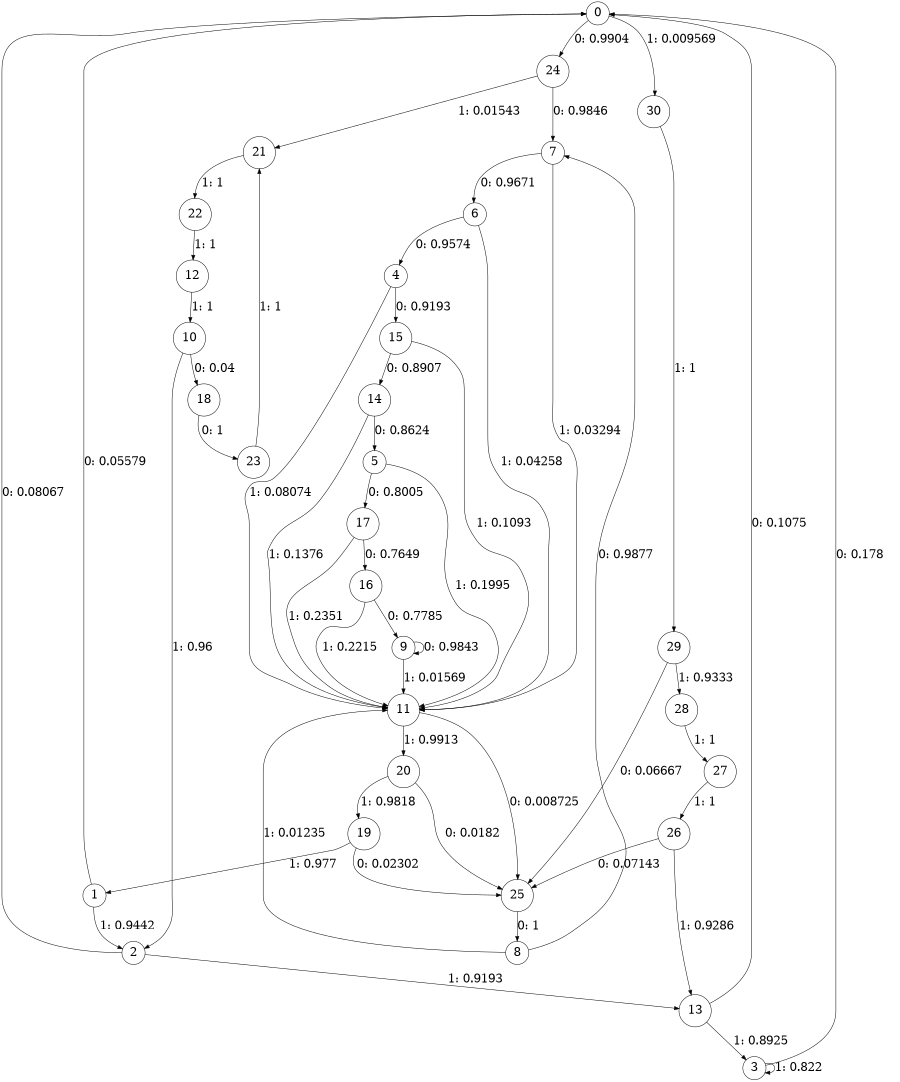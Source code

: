 digraph "ch3_both_grouped_df_L11" {
size = "6,8.5";
ratio = "fill";
node [shape = circle];
node [fontsize = 24];
edge [fontsize = 24];
0 -> 24 [label = "0: 0.9904   "];
0 -> 30 [label = "1: 0.009569  "];
1 -> 0 [label = "0: 0.05579  "];
1 -> 2 [label = "1: 0.9442   "];
2 -> 0 [label = "0: 0.08067  "];
2 -> 13 [label = "1: 0.9193   "];
3 -> 0 [label = "0: 0.178    "];
3 -> 3 [label = "1: 0.822    "];
4 -> 15 [label = "0: 0.9193   "];
4 -> 11 [label = "1: 0.08074  "];
5 -> 17 [label = "0: 0.8005   "];
5 -> 11 [label = "1: 0.1995   "];
6 -> 4 [label = "0: 0.9574   "];
6 -> 11 [label = "1: 0.04258  "];
7 -> 6 [label = "0: 0.9671   "];
7 -> 11 [label = "1: 0.03294  "];
8 -> 7 [label = "0: 0.9877   "];
8 -> 11 [label = "1: 0.01235  "];
9 -> 9 [label = "0: 0.9843   "];
9 -> 11 [label = "1: 0.01569  "];
10 -> 18 [label = "0: 0.04     "];
10 -> 2 [label = "1: 0.96     "];
11 -> 25 [label = "0: 0.008725  "];
11 -> 20 [label = "1: 0.9913   "];
12 -> 10 [label = "1: 1        "];
13 -> 0 [label = "0: 0.1075   "];
13 -> 3 [label = "1: 0.8925   "];
14 -> 5 [label = "0: 0.8624   "];
14 -> 11 [label = "1: 0.1376   "];
15 -> 14 [label = "0: 0.8907   "];
15 -> 11 [label = "1: 0.1093   "];
16 -> 9 [label = "0: 0.7785   "];
16 -> 11 [label = "1: 0.2215   "];
17 -> 16 [label = "0: 0.7649   "];
17 -> 11 [label = "1: 0.2351   "];
18 -> 23 [label = "0: 1        "];
19 -> 25 [label = "0: 0.02302  "];
19 -> 1 [label = "1: 0.977    "];
20 -> 25 [label = "0: 0.0182   "];
20 -> 19 [label = "1: 0.9818   "];
21 -> 22 [label = "1: 1        "];
22 -> 12 [label = "1: 1        "];
23 -> 21 [label = "1: 1        "];
24 -> 7 [label = "0: 0.9846   "];
24 -> 21 [label = "1: 0.01543  "];
25 -> 8 [label = "0: 1        "];
26 -> 25 [label = "0: 0.07143  "];
26 -> 13 [label = "1: 0.9286   "];
27 -> 26 [label = "1: 1        "];
28 -> 27 [label = "1: 1        "];
29 -> 25 [label = "0: 0.06667  "];
29 -> 28 [label = "1: 0.9333   "];
30 -> 29 [label = "1: 1        "];
}